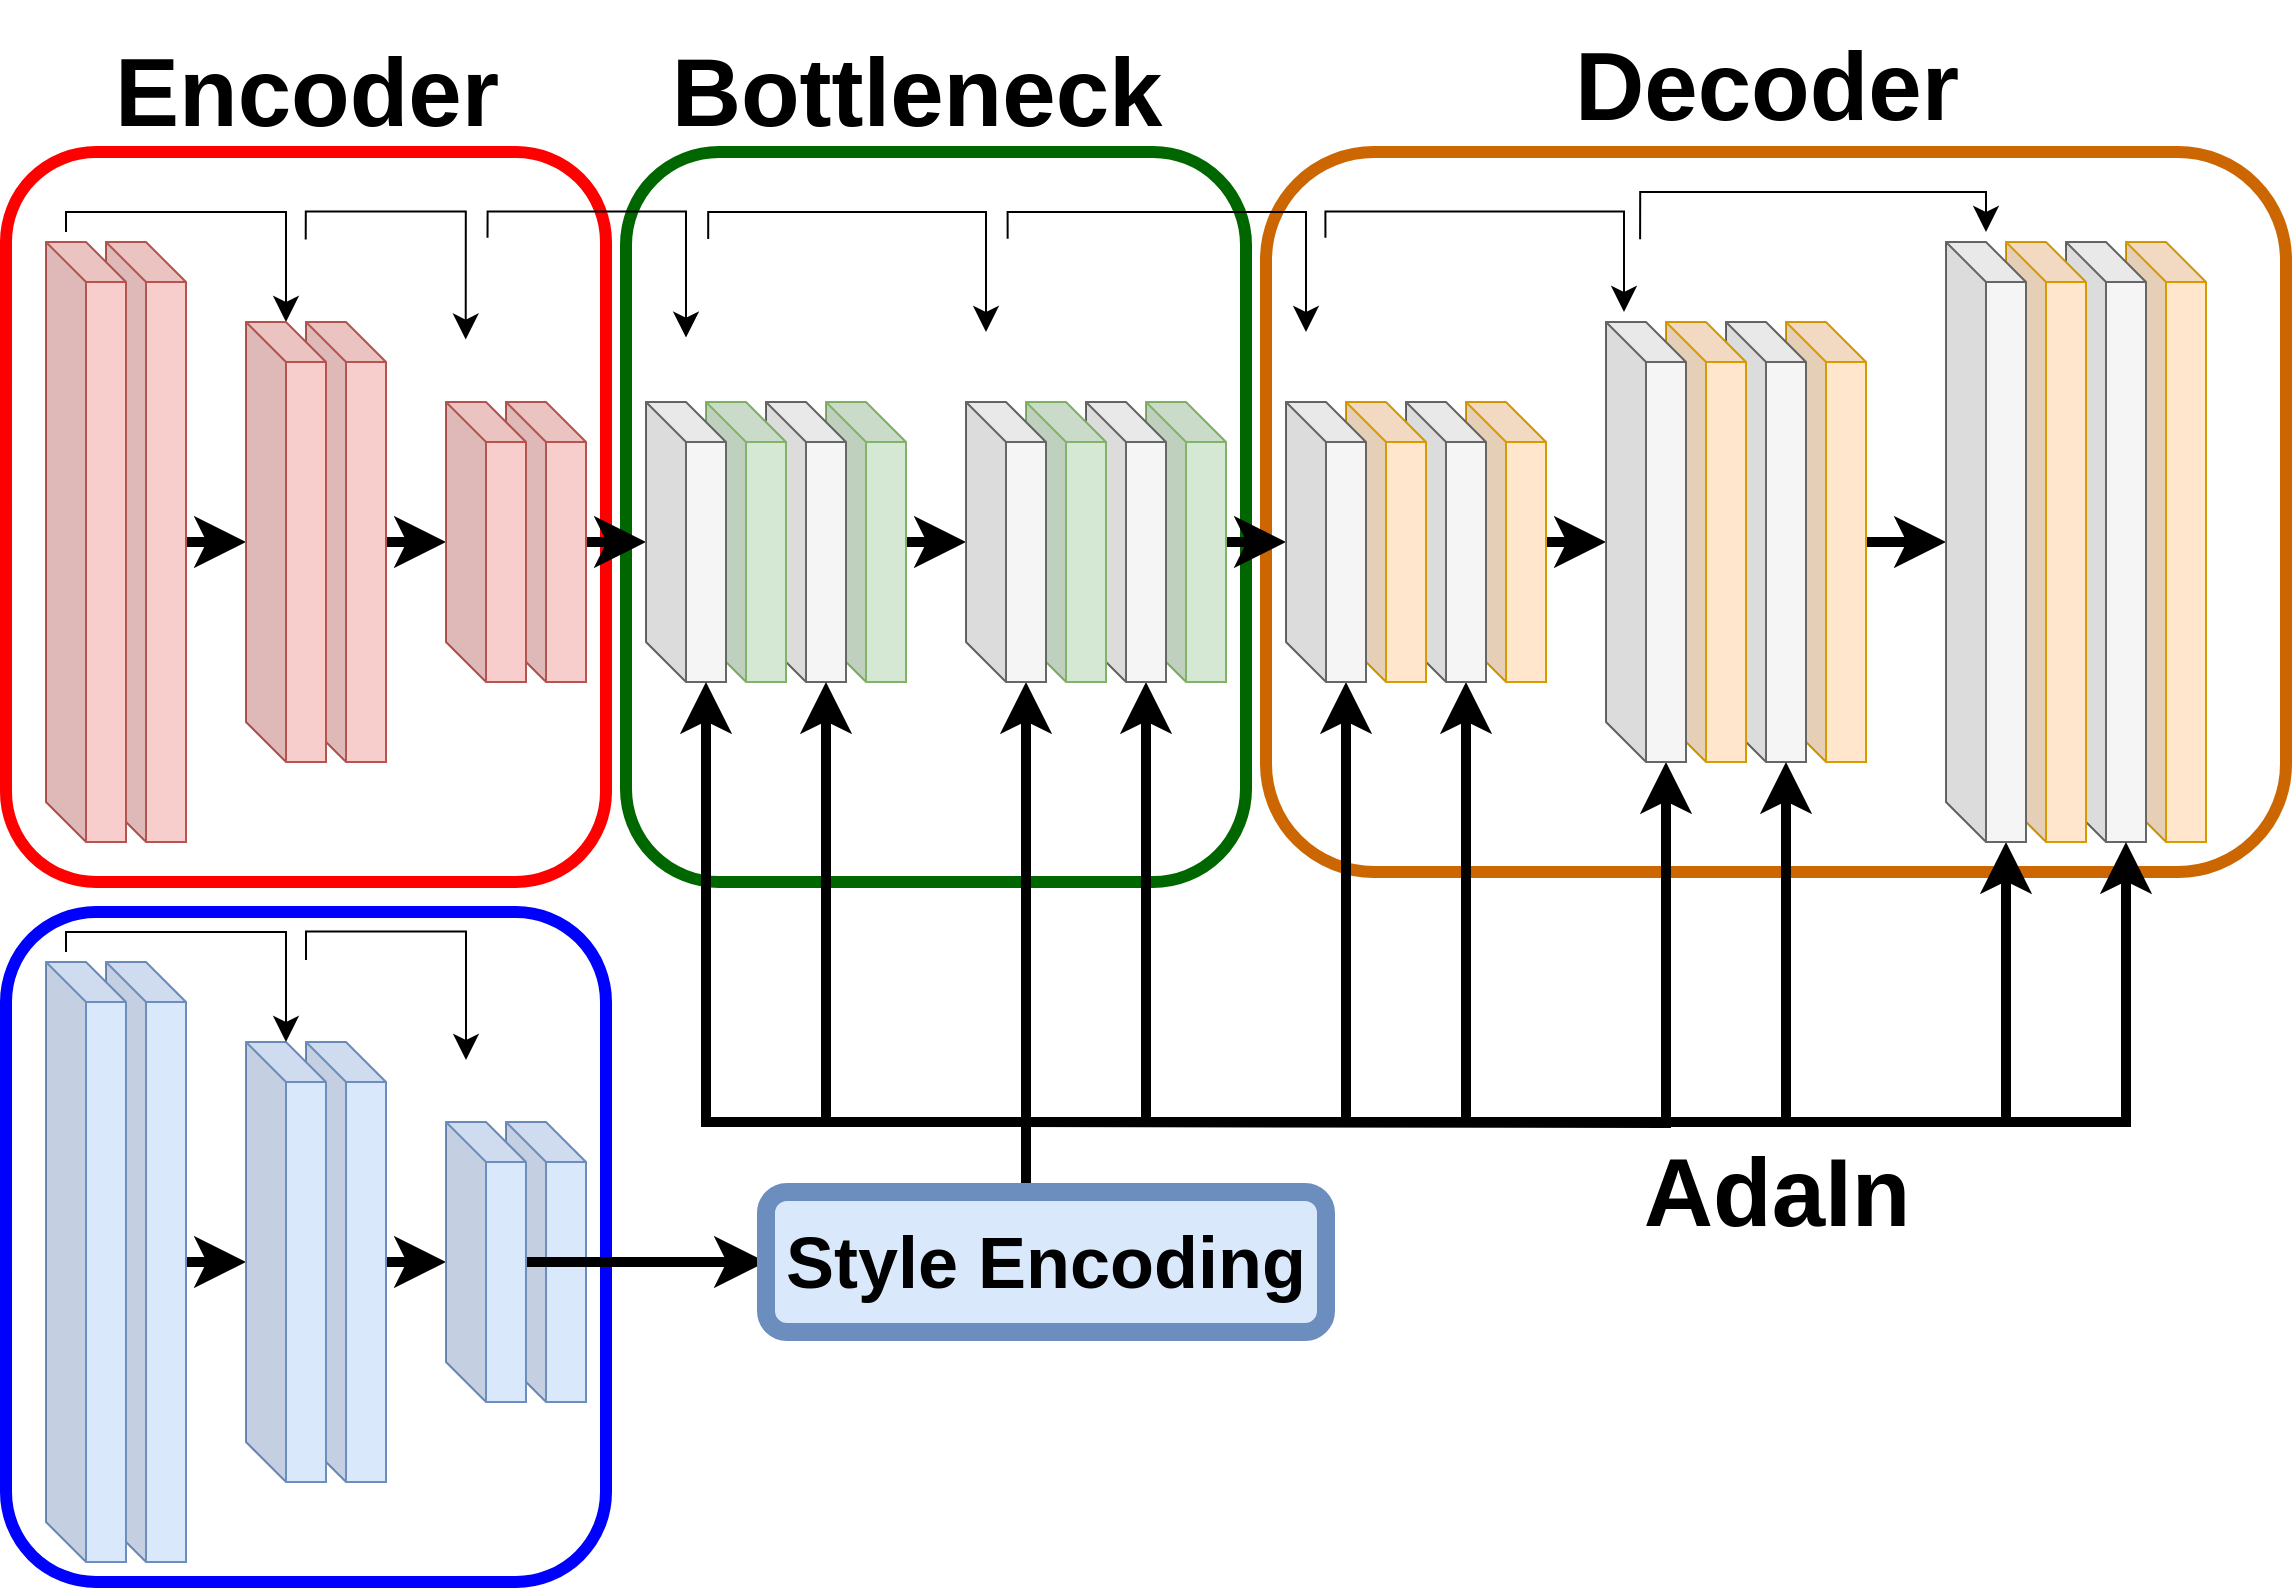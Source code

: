 <mxfile version="12.4.8" type="device"><diagram id="sJjYPna58n8XhPcwjpFS" name="Page-1"><mxGraphModel dx="2713" dy="3109" grid="1" gridSize="10" guides="1" tooltips="1" connect="1" arrows="1" fold="1" page="1" pageScale="1" pageWidth="827" pageHeight="1169" math="0" shadow="0"><root><mxCell id="0"/><mxCell id="1" parent="0"/><mxCell id="yLBBeNIDBGbk3KwegToZ-101" value="" style="rounded=1;whiteSpace=wrap;html=1;strokeWidth=6;fillColor=none;perimeterSpacing=0;comic=0;glass=0;shadow=0;strokeColor=#FF0000;" vertex="1" parent="1"><mxGeometry x="10" y="50" width="300" height="365" as="geometry"/></mxCell><mxCell id="yLBBeNIDBGbk3KwegToZ-102" value="" style="rounded=1;whiteSpace=wrap;html=1;strokeWidth=6;fillColor=none;perimeterSpacing=0;comic=0;glass=0;shadow=0;strokeColor=#0000FF;" vertex="1" parent="1"><mxGeometry x="10" y="430" width="300" height="335" as="geometry"/></mxCell><mxCell id="yLBBeNIDBGbk3KwegToZ-105" value="" style="rounded=1;whiteSpace=wrap;html=1;strokeWidth=6;fillColor=none;perimeterSpacing=0;comic=0;glass=0;shadow=0;strokeColor=#CC6600;" vertex="1" parent="1"><mxGeometry x="640" y="50" width="510" height="360" as="geometry"/></mxCell><mxCell id="yLBBeNIDBGbk3KwegToZ-103" value="" style="rounded=1;whiteSpace=wrap;html=1;strokeWidth=6;fillColor=none;perimeterSpacing=0;comic=0;glass=0;shadow=0;strokeColor=#006600;" vertex="1" parent="1"><mxGeometry x="320" y="50" width="310" height="365" as="geometry"/></mxCell><mxCell id="yLBBeNIDBGbk3KwegToZ-93" value="" style="shape=cube;whiteSpace=wrap;html=1;boundedLbl=1;backgroundOutline=1;darkOpacity=0.05;darkOpacity2=0.1;fillColor=#ffe6cc;strokeColor=#d79b00;" vertex="1" parent="1"><mxGeometry x="1070" y="95" width="40" height="300" as="geometry"/></mxCell><mxCell id="yLBBeNIDBGbk3KwegToZ-94" value="" style="shape=cube;whiteSpace=wrap;html=1;boundedLbl=1;backgroundOutline=1;darkOpacity=0.05;darkOpacity2=0.1;fillColor=#f5f5f5;strokeColor=#666666;fontColor=#333333;" vertex="1" parent="1"><mxGeometry x="1040" y="95" width="40" height="300" as="geometry"/></mxCell><mxCell id="yLBBeNIDBGbk3KwegToZ-114" style="edgeStyle=orthogonalEdgeStyle;rounded=0;jumpSize=6;orthogonalLoop=1;jettySize=auto;html=1;endSize=10;strokeColor=#000000;strokeWidth=5;" edge="1" parent="1" source="yLBBeNIDBGbk3KwegToZ-87" target="yLBBeNIDBGbk3KwegToZ-92"><mxGeometry relative="1" as="geometry"/></mxCell><mxCell id="yLBBeNIDBGbk3KwegToZ-87" value="" style="shape=cube;whiteSpace=wrap;html=1;boundedLbl=1;backgroundOutline=1;darkOpacity=0.05;darkOpacity2=0.1;fillColor=#ffe6cc;strokeColor=#d79b00;" vertex="1" parent="1"><mxGeometry x="900" y="135" width="40" height="220" as="geometry"/></mxCell><mxCell id="yLBBeNIDBGbk3KwegToZ-88" value="" style="shape=cube;whiteSpace=wrap;html=1;boundedLbl=1;backgroundOutline=1;darkOpacity=0.05;darkOpacity2=0.1;fillColor=#f5f5f5;strokeColor=#666666;fontColor=#333333;" vertex="1" parent="1"><mxGeometry x="870" y="135" width="40" height="220" as="geometry"/></mxCell><mxCell id="yLBBeNIDBGbk3KwegToZ-111" style="edgeStyle=orthogonalEdgeStyle;rounded=0;jumpSize=6;orthogonalLoop=1;jettySize=auto;html=1;endSize=10;strokeColor=#000000;strokeWidth=5;" edge="1" parent="1" source="yLBBeNIDBGbk3KwegToZ-72" target="yLBBeNIDBGbk3KwegToZ-76"><mxGeometry relative="1" as="geometry"/></mxCell><mxCell id="yLBBeNIDBGbk3KwegToZ-72" value="" style="shape=cube;whiteSpace=wrap;html=1;boundedLbl=1;backgroundOutline=1;darkOpacity=0.05;darkOpacity2=0.1;fillColor=#d5e8d4;strokeColor=#82b366;" vertex="1" parent="1"><mxGeometry x="420" y="175" width="40" height="140" as="geometry"/></mxCell><mxCell id="yLBBeNIDBGbk3KwegToZ-71" value="" style="shape=cube;whiteSpace=wrap;html=1;boundedLbl=1;backgroundOutline=1;darkOpacity=0.05;darkOpacity2=0.1;fillColor=#f5f5f5;strokeColor=#666666;fontColor=#333333;" vertex="1" parent="1"><mxGeometry x="390" y="175" width="40" height="140" as="geometry"/></mxCell><mxCell id="yLBBeNIDBGbk3KwegToZ-108" style="edgeStyle=orthogonalEdgeStyle;rounded=0;jumpSize=6;orthogonalLoop=1;jettySize=auto;html=1;endSize=10;strokeColor=#000000;strokeWidth=5;" edge="1" parent="1" source="yLBBeNIDBGbk3KwegToZ-1" target="yLBBeNIDBGbk3KwegToZ-4"><mxGeometry relative="1" as="geometry"/></mxCell><mxCell id="yLBBeNIDBGbk3KwegToZ-1" value="" style="shape=cube;whiteSpace=wrap;html=1;boundedLbl=1;backgroundOutline=1;darkOpacity=0.05;darkOpacity2=0.1;fillColor=#f8cecc;strokeColor=#b85450;" vertex="1" parent="1"><mxGeometry x="60" y="95" width="40" height="300" as="geometry"/></mxCell><mxCell id="yLBBeNIDBGbk3KwegToZ-128" style="edgeStyle=orthogonalEdgeStyle;rounded=0;jumpSize=6;orthogonalLoop=1;jettySize=auto;html=1;entryX=0;entryY=0;entryDx=20;entryDy=0;entryPerimeter=0;endSize=10;strokeColor=#000000;strokeWidth=1;" edge="1" parent="1" target="yLBBeNIDBGbk3KwegToZ-4"><mxGeometry relative="1" as="geometry"><mxPoint x="40" y="90" as="sourcePoint"/><Array as="points"><mxPoint x="40" y="80"/><mxPoint x="150" y="80"/></Array></mxGeometry></mxCell><mxCell id="yLBBeNIDBGbk3KwegToZ-2" value="" style="shape=cube;whiteSpace=wrap;html=1;boundedLbl=1;backgroundOutline=1;darkOpacity=0.05;darkOpacity2=0.1;fillColor=#f8cecc;strokeColor=#b85450;" vertex="1" parent="1"><mxGeometry x="30" y="95" width="40" height="300" as="geometry"/></mxCell><mxCell id="yLBBeNIDBGbk3KwegToZ-109" style="edgeStyle=orthogonalEdgeStyle;rounded=0;jumpSize=6;orthogonalLoop=1;jettySize=auto;html=1;endSize=10;strokeColor=#000000;strokeWidth=5;" edge="1" parent="1" source="yLBBeNIDBGbk3KwegToZ-3" target="yLBBeNIDBGbk3KwegToZ-8"><mxGeometry relative="1" as="geometry"/></mxCell><mxCell id="yLBBeNIDBGbk3KwegToZ-3" value="" style="shape=cube;whiteSpace=wrap;html=1;boundedLbl=1;backgroundOutline=1;darkOpacity=0.05;darkOpacity2=0.1;fillColor=#f8cecc;strokeColor=#b85450;" vertex="1" parent="1"><mxGeometry x="160" y="135" width="40" height="220" as="geometry"/></mxCell><mxCell id="yLBBeNIDBGbk3KwegToZ-4" value="" style="shape=cube;whiteSpace=wrap;html=1;boundedLbl=1;backgroundOutline=1;darkOpacity=0.05;darkOpacity2=0.1;fillColor=#f8cecc;strokeColor=#b85450;" vertex="1" parent="1"><mxGeometry x="130" y="135" width="40" height="220" as="geometry"/></mxCell><mxCell id="yLBBeNIDBGbk3KwegToZ-110" style="edgeStyle=orthogonalEdgeStyle;rounded=0;jumpSize=6;orthogonalLoop=1;jettySize=auto;html=1;endSize=10;strokeColor=#000000;strokeWidth=5;" edge="1" parent="1" source="yLBBeNIDBGbk3KwegToZ-7" target="yLBBeNIDBGbk3KwegToZ-42"><mxGeometry relative="1" as="geometry"/></mxCell><mxCell id="yLBBeNIDBGbk3KwegToZ-7" value="" style="shape=cube;whiteSpace=wrap;html=1;boundedLbl=1;backgroundOutline=1;darkOpacity=0.05;darkOpacity2=0.1;fillColor=#f8cecc;strokeColor=#b85450;" vertex="1" parent="1"><mxGeometry x="260" y="175" width="40" height="140" as="geometry"/></mxCell><mxCell id="yLBBeNIDBGbk3KwegToZ-8" value="" style="shape=cube;whiteSpace=wrap;html=1;boundedLbl=1;backgroundOutline=1;darkOpacity=0.05;darkOpacity2=0.1;fillColor=#f8cecc;strokeColor=#b85450;" vertex="1" parent="1"><mxGeometry x="230" y="175" width="40" height="140" as="geometry"/></mxCell><mxCell id="yLBBeNIDBGbk3KwegToZ-106" style="edgeStyle=orthogonalEdgeStyle;rounded=0;jumpSize=6;orthogonalLoop=1;jettySize=auto;html=1;endSize=10;strokeColor=#000000;strokeWidth=5;" edge="1" parent="1" source="yLBBeNIDBGbk3KwegToZ-35" target="yLBBeNIDBGbk3KwegToZ-38"><mxGeometry relative="1" as="geometry"/></mxCell><mxCell id="yLBBeNIDBGbk3KwegToZ-35" value="" style="shape=cube;whiteSpace=wrap;html=1;boundedLbl=1;backgroundOutline=1;darkOpacity=0.05;darkOpacity2=0.1;fillColor=#dae8fc;strokeColor=#6c8ebf;" vertex="1" parent="1"><mxGeometry x="60" y="455" width="40" height="300" as="geometry"/></mxCell><mxCell id="yLBBeNIDBGbk3KwegToZ-36" value="" style="shape=cube;whiteSpace=wrap;html=1;boundedLbl=1;backgroundOutline=1;darkOpacity=0.05;darkOpacity2=0.1;fillColor=#dae8fc;strokeColor=#6c8ebf;" vertex="1" parent="1"><mxGeometry x="30" y="455" width="40" height="300" as="geometry"/></mxCell><mxCell id="yLBBeNIDBGbk3KwegToZ-107" style="edgeStyle=orthogonalEdgeStyle;rounded=0;jumpSize=6;orthogonalLoop=1;jettySize=auto;html=1;endSize=10;strokeColor=#000000;strokeWidth=5;" edge="1" parent="1" source="yLBBeNIDBGbk3KwegToZ-37" target="yLBBeNIDBGbk3KwegToZ-40"><mxGeometry relative="1" as="geometry"/></mxCell><mxCell id="yLBBeNIDBGbk3KwegToZ-37" value="" style="shape=cube;whiteSpace=wrap;html=1;boundedLbl=1;backgroundOutline=1;darkOpacity=0.05;darkOpacity2=0.1;fillColor=#dae8fc;strokeColor=#6c8ebf;" vertex="1" parent="1"><mxGeometry x="160" y="495" width="40" height="220" as="geometry"/></mxCell><mxCell id="yLBBeNIDBGbk3KwegToZ-38" value="" style="shape=cube;whiteSpace=wrap;html=1;boundedLbl=1;backgroundOutline=1;darkOpacity=0.05;darkOpacity2=0.1;fillColor=#dae8fc;strokeColor=#6c8ebf;" vertex="1" parent="1"><mxGeometry x="130" y="495" width="40" height="220" as="geometry"/></mxCell><mxCell id="yLBBeNIDBGbk3KwegToZ-39" value="" style="shape=cube;whiteSpace=wrap;html=1;boundedLbl=1;backgroundOutline=1;darkOpacity=0.05;darkOpacity2=0.1;fillColor=#dae8fc;strokeColor=#6c8ebf;" vertex="1" parent="1"><mxGeometry x="260" y="535" width="40" height="140" as="geometry"/></mxCell><mxCell id="yLBBeNIDBGbk3KwegToZ-115" style="edgeStyle=orthogonalEdgeStyle;rounded=0;jumpSize=6;orthogonalLoop=1;jettySize=auto;html=1;entryX=0;entryY=0.5;entryDx=0;entryDy=0;endSize=10;strokeColor=#000000;strokeWidth=5;" edge="1" parent="1" source="yLBBeNIDBGbk3KwegToZ-40" target="yLBBeNIDBGbk3KwegToZ-51"><mxGeometry relative="1" as="geometry"/></mxCell><mxCell id="yLBBeNIDBGbk3KwegToZ-40" value="" style="shape=cube;whiteSpace=wrap;html=1;boundedLbl=1;backgroundOutline=1;darkOpacity=0.05;darkOpacity2=0.1;fillColor=#dae8fc;strokeColor=#6c8ebf;" vertex="1" parent="1"><mxGeometry x="230" y="535" width="40" height="140" as="geometry"/></mxCell><mxCell id="yLBBeNIDBGbk3KwegToZ-41" value="" style="shape=cube;whiteSpace=wrap;html=1;boundedLbl=1;backgroundOutline=1;darkOpacity=0.05;darkOpacity2=0.1;fillColor=#d5e8d4;strokeColor=#82b366;" vertex="1" parent="1"><mxGeometry x="360" y="175" width="40" height="140" as="geometry"/></mxCell><mxCell id="yLBBeNIDBGbk3KwegToZ-42" value="" style="shape=cube;whiteSpace=wrap;html=1;boundedLbl=1;backgroundOutline=1;darkOpacity=0.05;darkOpacity2=0.1;fillColor=#f5f5f5;strokeColor=#666666;fontColor=#333333;" vertex="1" parent="1"><mxGeometry x="330" y="175" width="40" height="140" as="geometry"/></mxCell><mxCell id="yLBBeNIDBGbk3KwegToZ-65" style="edgeStyle=orthogonalEdgeStyle;rounded=0;orthogonalLoop=1;jettySize=auto;html=1;endSize=10;strokeColor=#000000;jumpSize=6;strokeWidth=5;" edge="1" parent="1" source="yLBBeNIDBGbk3KwegToZ-51"><mxGeometry relative="1" as="geometry"><mxPoint x="420" y="315" as="targetPoint"/><Array as="points"><mxPoint x="520" y="535"/><mxPoint x="420" y="535"/></Array></mxGeometry></mxCell><mxCell id="yLBBeNIDBGbk3KwegToZ-78" style="edgeStyle=orthogonalEdgeStyle;rounded=0;orthogonalLoop=1;jettySize=auto;html=1;entryX=0;entryY=0;entryDx=30;entryDy=140;entryPerimeter=0;endSize=10;strokeColor=#000000;exitX=0.5;exitY=0;exitDx=0;exitDy=0;jumpSize=6;strokeWidth=5;" edge="1" parent="1" source="yLBBeNIDBGbk3KwegToZ-51" target="yLBBeNIDBGbk3KwegToZ-42"><mxGeometry relative="1" as="geometry"><Array as="points"><mxPoint x="520" y="571"/><mxPoint x="520" y="535"/><mxPoint x="360" y="535"/></Array></mxGeometry></mxCell><mxCell id="yLBBeNIDBGbk3KwegToZ-79" style="edgeStyle=orthogonalEdgeStyle;rounded=0;orthogonalLoop=1;jettySize=auto;html=1;entryX=0;entryY=0;entryDx=30;entryDy=140;entryPerimeter=0;endSize=10;strokeColor=#000000;jumpSize=6;strokeWidth=5;" edge="1" parent="1" source="yLBBeNIDBGbk3KwegToZ-51" target="yLBBeNIDBGbk3KwegToZ-76"><mxGeometry relative="1" as="geometry"><Array as="points"><mxPoint x="520" y="550"/><mxPoint x="520" y="550"/></Array></mxGeometry></mxCell><mxCell id="yLBBeNIDBGbk3KwegToZ-80" style="edgeStyle=orthogonalEdgeStyle;rounded=0;orthogonalLoop=1;jettySize=auto;html=1;entryX=0;entryY=0;entryDx=30;entryDy=140;entryPerimeter=0;endSize=10;strokeColor=#000000;jumpSize=6;strokeWidth=5;" edge="1" parent="1" source="yLBBeNIDBGbk3KwegToZ-51" target="yLBBeNIDBGbk3KwegToZ-74"><mxGeometry relative="1" as="geometry"><Array as="points"><mxPoint x="520" y="535"/><mxPoint x="580" y="535"/></Array></mxGeometry></mxCell><mxCell id="yLBBeNIDBGbk3KwegToZ-95" style="edgeStyle=orthogonalEdgeStyle;rounded=0;orthogonalLoop=1;jettySize=auto;html=1;entryX=0;entryY=0;entryDx=30;entryDy=140;entryPerimeter=0;endSize=10;strokeColor=#000000;exitX=0.5;exitY=0;exitDx=0;exitDy=0;jumpSize=6;strokeWidth=5;" edge="1" parent="1" source="yLBBeNIDBGbk3KwegToZ-51" target="yLBBeNIDBGbk3KwegToZ-84"><mxGeometry relative="1" as="geometry"><Array as="points"><mxPoint x="520" y="571"/><mxPoint x="520" y="535"/><mxPoint x="680" y="535"/></Array></mxGeometry></mxCell><mxCell id="yLBBeNIDBGbk3KwegToZ-96" style="edgeStyle=orthogonalEdgeStyle;rounded=0;orthogonalLoop=1;jettySize=auto;html=1;entryX=0;entryY=0;entryDx=30;entryDy=140;entryPerimeter=0;endSize=10;strokeColor=#000000;exitX=0.5;exitY=0;exitDx=0;exitDy=0;jumpSize=6;strokeWidth=5;" edge="1" parent="1" source="yLBBeNIDBGbk3KwegToZ-51" target="yLBBeNIDBGbk3KwegToZ-82"><mxGeometry relative="1" as="geometry"><Array as="points"><mxPoint x="520" y="571"/><mxPoint x="520" y="535"/><mxPoint x="740" y="535"/></Array></mxGeometry></mxCell><mxCell id="yLBBeNIDBGbk3KwegToZ-97" style="edgeStyle=orthogonalEdgeStyle;rounded=0;orthogonalLoop=1;jettySize=auto;html=1;entryX=0;entryY=0;entryDx=30;entryDy=220;entryPerimeter=0;endSize=10;strokeColor=#000000;jumpSize=6;strokeWidth=5;" edge="1" parent="1" target="yLBBeNIDBGbk3KwegToZ-86"><mxGeometry relative="1" as="geometry"><mxPoint x="470" y="535" as="sourcePoint"/></mxGeometry></mxCell><mxCell id="yLBBeNIDBGbk3KwegToZ-98" style="edgeStyle=orthogonalEdgeStyle;rounded=0;orthogonalLoop=1;jettySize=auto;html=1;entryX=0;entryY=0;entryDx=30;entryDy=220;entryPerimeter=0;endSize=10;strokeColor=#000000;exitX=0.5;exitY=0;exitDx=0;exitDy=0;jumpSize=6;strokeWidth=5;" edge="1" parent="1" source="yLBBeNIDBGbk3KwegToZ-51" target="yLBBeNIDBGbk3KwegToZ-88"><mxGeometry relative="1" as="geometry"><Array as="points"><mxPoint x="520" y="571"/><mxPoint x="520" y="535"/><mxPoint x="900" y="535"/></Array></mxGeometry></mxCell><mxCell id="yLBBeNIDBGbk3KwegToZ-99" style="edgeStyle=orthogonalEdgeStyle;rounded=0;orthogonalLoop=1;jettySize=auto;html=1;entryX=0;entryY=0;entryDx=30;entryDy=300;entryPerimeter=0;endSize=10;strokeColor=#000000;exitX=0.5;exitY=0;exitDx=0;exitDy=0;jumpSize=6;strokeWidth=5;" edge="1" parent="1" source="yLBBeNIDBGbk3KwegToZ-51" target="yLBBeNIDBGbk3KwegToZ-92"><mxGeometry relative="1" as="geometry"><Array as="points"><mxPoint x="520" y="571"/><mxPoint x="520" y="535"/><mxPoint x="1010" y="535"/></Array></mxGeometry></mxCell><mxCell id="yLBBeNIDBGbk3KwegToZ-100" style="edgeStyle=orthogonalEdgeStyle;rounded=0;orthogonalLoop=1;jettySize=auto;html=1;entryX=0;entryY=0;entryDx=30;entryDy=300;entryPerimeter=0;endSize=10;strokeColor=#000000;exitX=0.5;exitY=0;exitDx=0;exitDy=0;jumpSize=6;strokeWidth=5;" edge="1" parent="1" source="yLBBeNIDBGbk3KwegToZ-51" target="yLBBeNIDBGbk3KwegToZ-94"><mxGeometry relative="1" as="geometry"><Array as="points"><mxPoint x="520" y="571"/><mxPoint x="520" y="535"/><mxPoint x="1070" y="535"/></Array></mxGeometry></mxCell><mxCell id="yLBBeNIDBGbk3KwegToZ-51" value="&lt;font style=&quot;font-size: 36px&quot;&gt;&lt;b&gt;&lt;font style=&quot;font-size: 36px&quot;&gt;Style Encoding&lt;br&gt;&lt;/font&gt;&lt;/b&gt;&lt;/font&gt;" style="rounded=1;whiteSpace=wrap;html=1;strokeWidth=9;fillColor=#dae8fc;strokeColor=#6c8ebf;" vertex="1" parent="1"><mxGeometry x="390" y="570" width="280" height="70" as="geometry"/></mxCell><mxCell id="yLBBeNIDBGbk3KwegToZ-112" style="edgeStyle=orthogonalEdgeStyle;rounded=0;jumpSize=6;orthogonalLoop=1;jettySize=auto;html=1;endSize=10;strokeColor=#000000;strokeWidth=5;" edge="1" parent="1" source="yLBBeNIDBGbk3KwegToZ-73" target="yLBBeNIDBGbk3KwegToZ-84"><mxGeometry relative="1" as="geometry"/></mxCell><mxCell id="yLBBeNIDBGbk3KwegToZ-73" value="" style="shape=cube;whiteSpace=wrap;html=1;boundedLbl=1;backgroundOutline=1;darkOpacity=0.05;darkOpacity2=0.1;fillColor=#d5e8d4;strokeColor=#82b366;" vertex="1" parent="1"><mxGeometry x="580" y="175" width="40" height="140" as="geometry"/></mxCell><mxCell id="yLBBeNIDBGbk3KwegToZ-74" value="" style="shape=cube;whiteSpace=wrap;html=1;boundedLbl=1;backgroundOutline=1;darkOpacity=0.05;darkOpacity2=0.1;fillColor=#f5f5f5;strokeColor=#666666;fontColor=#333333;" vertex="1" parent="1"><mxGeometry x="550" y="175" width="40" height="140" as="geometry"/></mxCell><mxCell id="yLBBeNIDBGbk3KwegToZ-75" value="" style="shape=cube;whiteSpace=wrap;html=1;boundedLbl=1;backgroundOutline=1;darkOpacity=0.05;darkOpacity2=0.1;fillColor=#d5e8d4;strokeColor=#82b366;" vertex="1" parent="1"><mxGeometry x="520" y="175" width="40" height="140" as="geometry"/></mxCell><mxCell id="yLBBeNIDBGbk3KwegToZ-76" value="" style="shape=cube;whiteSpace=wrap;html=1;boundedLbl=1;backgroundOutline=1;darkOpacity=0.05;darkOpacity2=0.1;fillColor=#f5f5f5;strokeColor=#666666;fontColor=#333333;" vertex="1" parent="1"><mxGeometry x="490" y="175" width="40" height="140" as="geometry"/></mxCell><mxCell id="yLBBeNIDBGbk3KwegToZ-113" style="edgeStyle=orthogonalEdgeStyle;rounded=0;jumpSize=6;orthogonalLoop=1;jettySize=auto;html=1;endSize=10;strokeColor=#000000;strokeWidth=5;" edge="1" parent="1" source="yLBBeNIDBGbk3KwegToZ-81" target="yLBBeNIDBGbk3KwegToZ-86"><mxGeometry relative="1" as="geometry"/></mxCell><mxCell id="yLBBeNIDBGbk3KwegToZ-81" value="" style="shape=cube;whiteSpace=wrap;html=1;boundedLbl=1;backgroundOutline=1;darkOpacity=0.05;darkOpacity2=0.1;fillColor=#ffe6cc;strokeColor=#d79b00;" vertex="1" parent="1"><mxGeometry x="740" y="175" width="40" height="140" as="geometry"/></mxCell><mxCell id="yLBBeNIDBGbk3KwegToZ-82" value="" style="shape=cube;whiteSpace=wrap;html=1;boundedLbl=1;backgroundOutline=1;darkOpacity=0.05;darkOpacity2=0.1;fillColor=#f5f5f5;strokeColor=#666666;fontColor=#333333;" vertex="1" parent="1"><mxGeometry x="710" y="175" width="40" height="140" as="geometry"/></mxCell><mxCell id="yLBBeNIDBGbk3KwegToZ-83" value="" style="shape=cube;whiteSpace=wrap;html=1;boundedLbl=1;backgroundOutline=1;darkOpacity=0.05;darkOpacity2=0.1;fillColor=#ffe6cc;strokeColor=#d79b00;" vertex="1" parent="1"><mxGeometry x="680" y="175" width="40" height="140" as="geometry"/></mxCell><mxCell id="yLBBeNIDBGbk3KwegToZ-84" value="" style="shape=cube;whiteSpace=wrap;html=1;boundedLbl=1;backgroundOutline=1;darkOpacity=0.05;darkOpacity2=0.1;fillColor=#f5f5f5;strokeColor=#666666;fontColor=#333333;" vertex="1" parent="1"><mxGeometry x="650" y="175" width="40" height="140" as="geometry"/></mxCell><mxCell id="yLBBeNIDBGbk3KwegToZ-85" value="" style="shape=cube;whiteSpace=wrap;html=1;boundedLbl=1;backgroundOutline=1;darkOpacity=0.05;darkOpacity2=0.1;fillColor=#ffe6cc;strokeColor=#d79b00;" vertex="1" parent="1"><mxGeometry x="840" y="135" width="40" height="220" as="geometry"/></mxCell><mxCell id="yLBBeNIDBGbk3KwegToZ-86" value="" style="shape=cube;whiteSpace=wrap;html=1;boundedLbl=1;backgroundOutline=1;darkOpacity=0.05;darkOpacity2=0.1;fillColor=#f5f5f5;strokeColor=#666666;fontColor=#333333;" vertex="1" parent="1"><mxGeometry x="810" y="135" width="40" height="220" as="geometry"/></mxCell><mxCell id="yLBBeNIDBGbk3KwegToZ-91" value="" style="shape=cube;whiteSpace=wrap;html=1;boundedLbl=1;backgroundOutline=1;darkOpacity=0.05;darkOpacity2=0.1;fillColor=#ffe6cc;strokeColor=#d79b00;" vertex="1" parent="1"><mxGeometry x="1010" y="95" width="40" height="300" as="geometry"/></mxCell><mxCell id="yLBBeNIDBGbk3KwegToZ-92" value="" style="shape=cube;whiteSpace=wrap;html=1;boundedLbl=1;backgroundOutline=1;darkOpacity=0.05;darkOpacity2=0.1;fillColor=#f5f5f5;strokeColor=#666666;fontColor=#333333;" vertex="1" parent="1"><mxGeometry x="980" y="95" width="40" height="300" as="geometry"/></mxCell><mxCell id="yLBBeNIDBGbk3KwegToZ-119" value="&lt;div style=&quot;font-size: 48px&quot;&gt;&lt;b&gt;&lt;font style=&quot;font-size: 48px&quot;&gt;Encoder&lt;br&gt;&lt;/font&gt;&lt;/b&gt;&lt;/div&gt;" style="text;html=1;align=center;verticalAlign=middle;resizable=0;points=[];autosize=1;" vertex="1" parent="1"><mxGeometry x="55" y="10" width="210" height="20" as="geometry"/></mxCell><mxCell id="yLBBeNIDBGbk3KwegToZ-121" value="&lt;div style=&quot;font-size: 48px&quot;&gt;&lt;b&gt;&lt;font style=&quot;font-size: 48px&quot;&gt;Bottleneck&lt;br&gt;&lt;/font&gt;&lt;/b&gt;&lt;/div&gt;" style="text;html=1;align=center;verticalAlign=middle;resizable=0;points=[];autosize=1;" vertex="1" parent="1"><mxGeometry x="335" y="10" width="260" height="20" as="geometry"/></mxCell><mxCell id="yLBBeNIDBGbk3KwegToZ-122" value="&lt;br&gt;&lt;div style=&quot;font-size: 48px&quot;&gt;&lt;b&gt;&lt;font style=&quot;font-size: 48px&quot;&gt;Decoder&lt;br&gt;&lt;/font&gt;&lt;/b&gt;&lt;/div&gt;" style="text;html=1;align=center;verticalAlign=middle;resizable=0;points=[];autosize=1;" vertex="1" parent="1"><mxGeometry x="785" y="-10" width="210" height="40" as="geometry"/></mxCell><mxCell id="yLBBeNIDBGbk3KwegToZ-123" value="&lt;b&gt;&lt;font style=&quot;font-size: 48px&quot;&gt;AdaIn&lt;/font&gt;&lt;/b&gt;" style="text;html=1;align=center;verticalAlign=middle;resizable=0;points=[];autosize=1;" vertex="1" parent="1"><mxGeometry x="820" y="555" width="150" height="30" as="geometry"/></mxCell><mxCell id="yLBBeNIDBGbk3KwegToZ-131" style="edgeStyle=orthogonalEdgeStyle;rounded=0;jumpSize=6;orthogonalLoop=1;jettySize=auto;html=1;endSize=10;strokeColor=#000000;strokeWidth=1;" edge="1" parent="1"><mxGeometry relative="1" as="geometry"><mxPoint x="159.857" y="93.763" as="sourcePoint"/><mxPoint x="239.86" y="143.76" as="targetPoint"/><Array as="points"><mxPoint x="159.86" y="79.76"/><mxPoint x="239.86" y="79.76"/></Array></mxGeometry></mxCell><mxCell id="yLBBeNIDBGbk3KwegToZ-132" style="edgeStyle=orthogonalEdgeStyle;rounded=0;jumpSize=6;orthogonalLoop=1;jettySize=auto;html=1;endSize=10;strokeColor=#000000;strokeWidth=1;" edge="1" parent="1"><mxGeometry relative="1" as="geometry"><mxPoint x="250.761" y="92.895" as="sourcePoint"/><mxPoint x="350" y="142.81" as="targetPoint"/><Array as="points"><mxPoint x="251" y="79.81"/><mxPoint x="350" y="79.81"/></Array></mxGeometry></mxCell><mxCell id="yLBBeNIDBGbk3KwegToZ-133" style="edgeStyle=orthogonalEdgeStyle;rounded=0;jumpSize=6;orthogonalLoop=1;jettySize=auto;html=1;endSize=10;strokeColor=#000000;strokeWidth=1;" edge="1" parent="1"><mxGeometry relative="1" as="geometry"><mxPoint x="361.099" y="93.541" as="sourcePoint"/><mxPoint x="500" y="140" as="targetPoint"/><Array as="points"><mxPoint x="361" y="80"/><mxPoint x="500" y="80"/></Array></mxGeometry></mxCell><mxCell id="yLBBeNIDBGbk3KwegToZ-135" style="edgeStyle=orthogonalEdgeStyle;rounded=0;jumpSize=6;orthogonalLoop=1;jettySize=auto;html=1;endSize=10;strokeColor=#000000;strokeWidth=1;" edge="1" parent="1"><mxGeometry relative="1" as="geometry"><mxPoint x="510.83" y="93.337" as="sourcePoint"/><mxPoint x="660" y="140" as="targetPoint"/><Array as="points"><mxPoint x="511" y="80"/><mxPoint x="660" y="80"/></Array></mxGeometry></mxCell><mxCell id="yLBBeNIDBGbk3KwegToZ-136" style="edgeStyle=orthogonalEdgeStyle;rounded=0;jumpSize=6;orthogonalLoop=1;jettySize=auto;html=1;endSize=10;strokeColor=#000000;strokeWidth=1;" edge="1" parent="1"><mxGeometry relative="1" as="geometry"><mxPoint x="669.717" y="92.853" as="sourcePoint"/><mxPoint x="819" y="130" as="targetPoint"/><Array as="points"><mxPoint x="669.86" y="79.71"/><mxPoint x="818.86" y="79.71"/></Array></mxGeometry></mxCell><mxCell id="yLBBeNIDBGbk3KwegToZ-137" style="edgeStyle=orthogonalEdgeStyle;rounded=0;jumpSize=6;orthogonalLoop=1;jettySize=auto;html=1;endSize=10;strokeColor=#000000;strokeWidth=1;" edge="1" parent="1"><mxGeometry relative="1" as="geometry"><mxPoint x="827.06" y="93.669" as="sourcePoint"/><mxPoint x="1000" y="90" as="targetPoint"/><Array as="points"><mxPoint x="827" y="70"/><mxPoint x="1000" y="70"/></Array></mxGeometry></mxCell><mxCell id="yLBBeNIDBGbk3KwegToZ-140" style="edgeStyle=orthogonalEdgeStyle;rounded=0;jumpSize=6;orthogonalLoop=1;jettySize=auto;html=1;entryX=0;entryY=0;entryDx=20;entryDy=0;entryPerimeter=0;endSize=10;strokeColor=#000000;strokeWidth=1;" edge="1" parent="1"><mxGeometry relative="1" as="geometry"><mxPoint x="40" y="450" as="sourcePoint"/><mxPoint x="150" y="495" as="targetPoint"/><Array as="points"><mxPoint x="40" y="440"/><mxPoint x="150" y="440"/></Array></mxGeometry></mxCell><mxCell id="yLBBeNIDBGbk3KwegToZ-141" style="edgeStyle=orthogonalEdgeStyle;rounded=0;jumpSize=6;orthogonalLoop=1;jettySize=auto;html=1;endSize=10;strokeColor=#000000;strokeWidth=1;" edge="1" parent="1"><mxGeometry relative="1" as="geometry"><mxPoint x="160" y="454" as="sourcePoint"/><mxPoint x="240" y="504" as="targetPoint"/><Array as="points"><mxPoint x="159.86" y="439.76"/><mxPoint x="239.86" y="439.76"/></Array></mxGeometry></mxCell></root></mxGraphModel></diagram></mxfile>